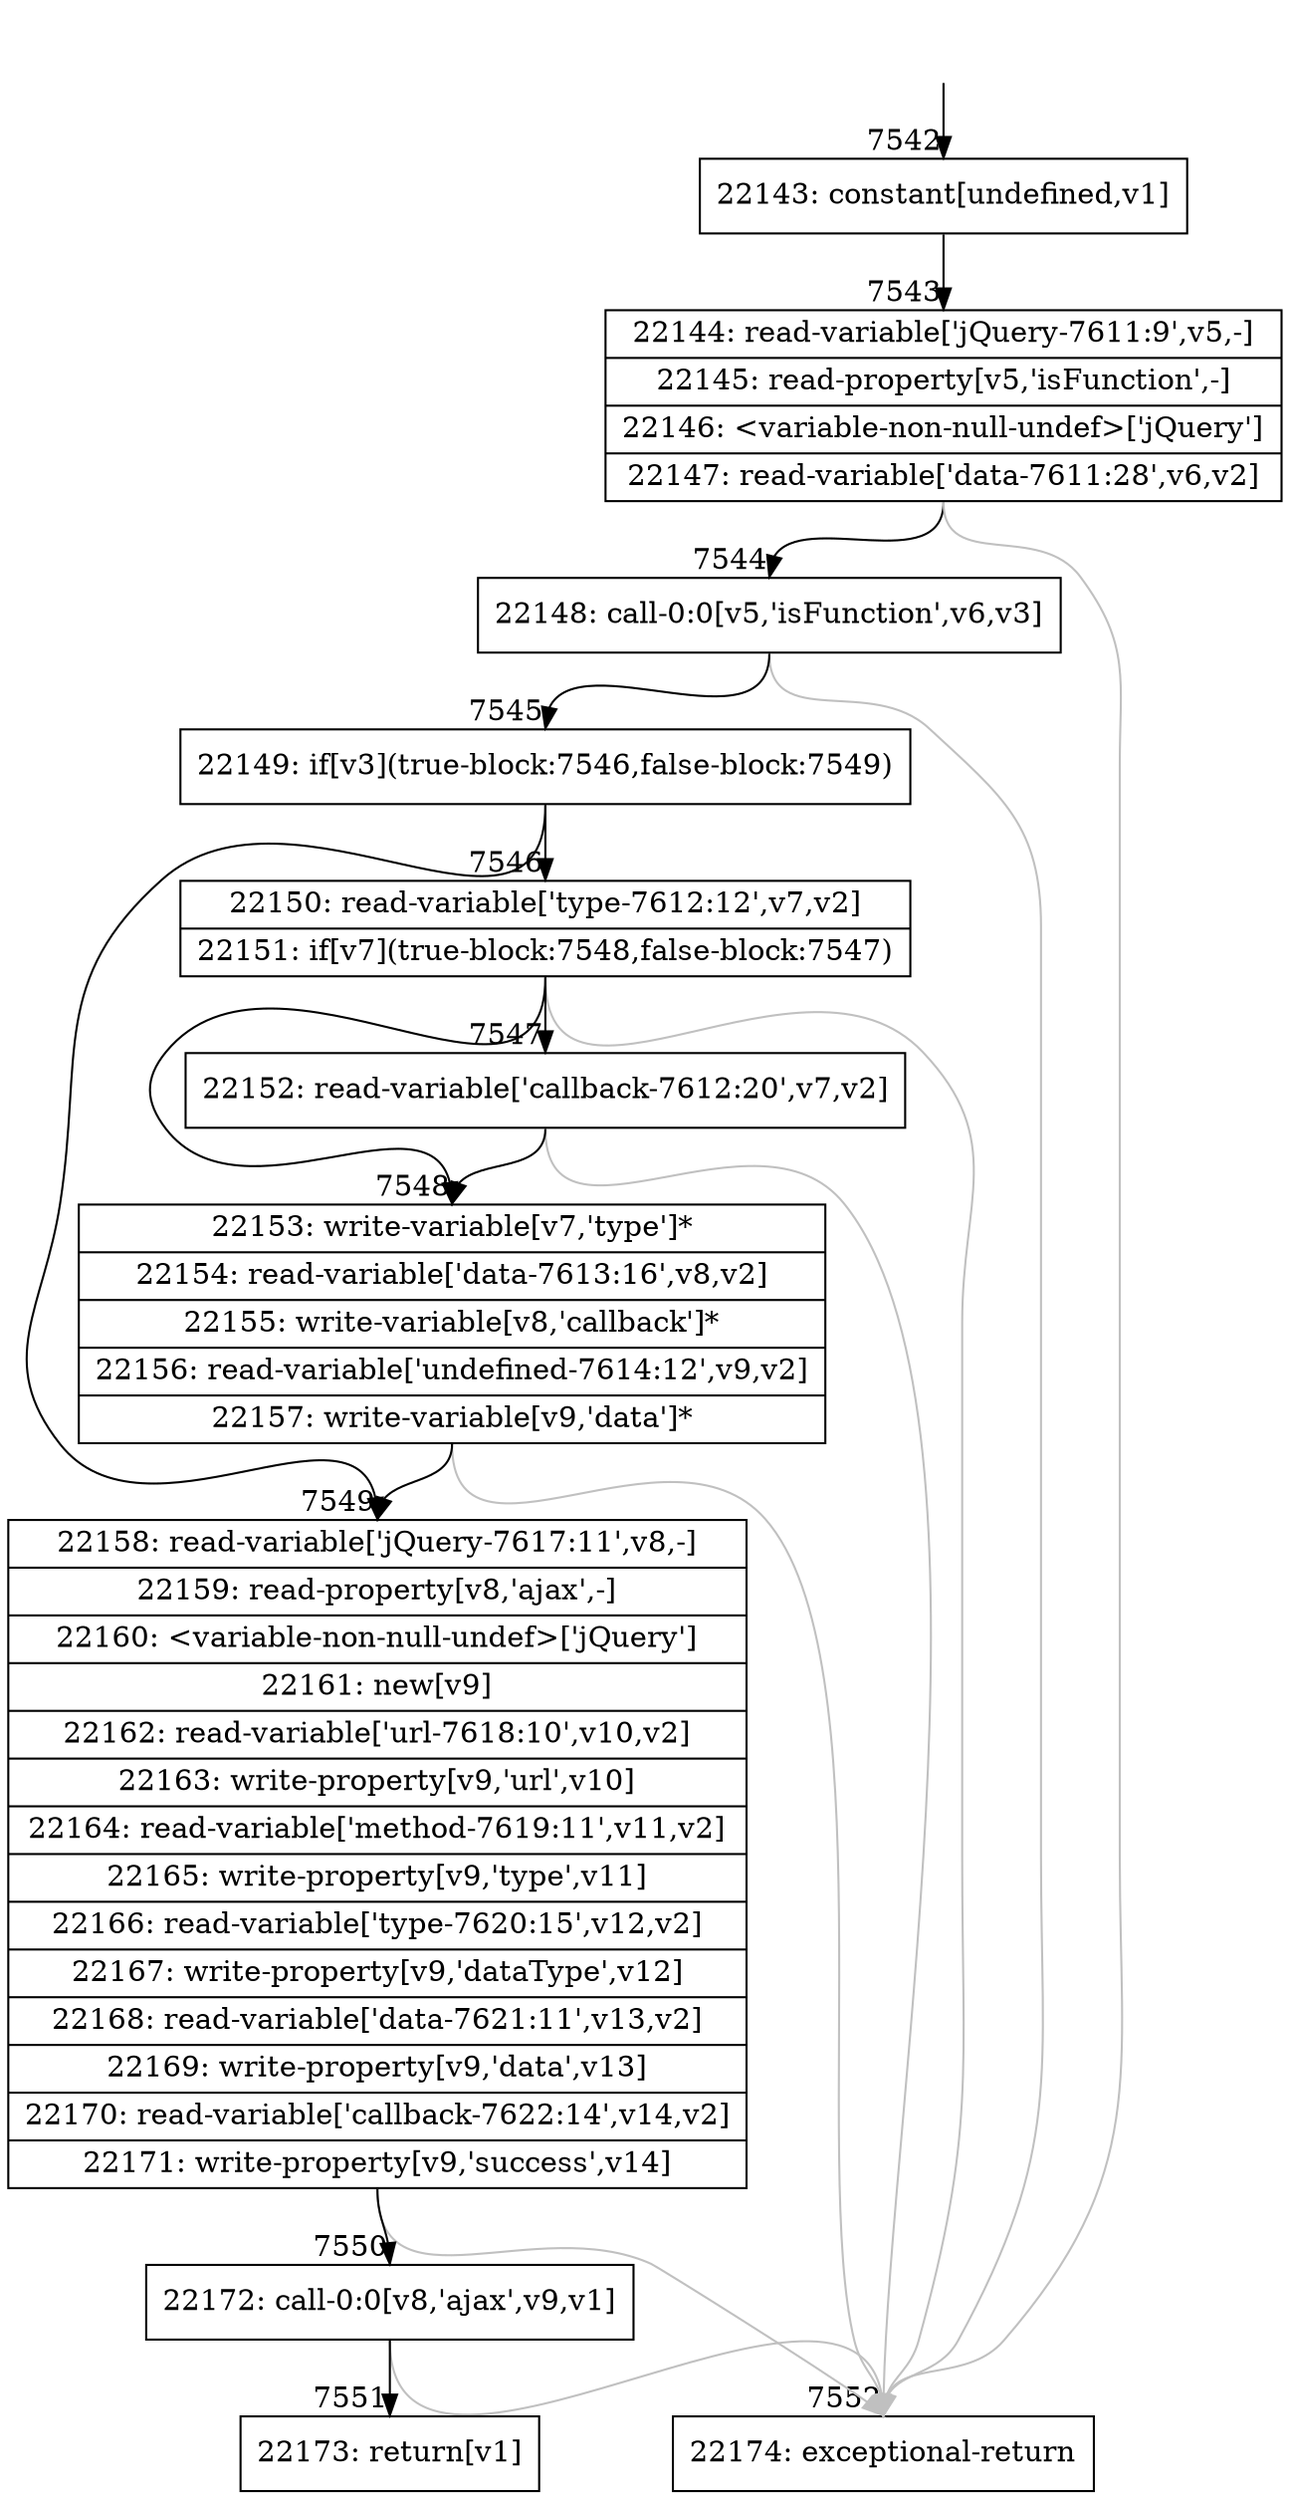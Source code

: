 digraph {
rankdir="TD"
BB_entry479[shape=none,label=""];
BB_entry479 -> BB7542 [tailport=s, headport=n, headlabel="    7542"]
BB7542 [shape=record label="{22143: constant[undefined,v1]}" ] 
BB7542 -> BB7543 [tailport=s, headport=n, headlabel="      7543"]
BB7543 [shape=record label="{22144: read-variable['jQuery-7611:9',v5,-]|22145: read-property[v5,'isFunction',-]|22146: \<variable-non-null-undef\>['jQuery']|22147: read-variable['data-7611:28',v6,v2]}" ] 
BB7543 -> BB7544 [tailport=s, headport=n, headlabel="      7544"]
BB7543 -> BB7552 [tailport=s, headport=n, color=gray, headlabel="      7552"]
BB7544 [shape=record label="{22148: call-0:0[v5,'isFunction',v6,v3]}" ] 
BB7544 -> BB7545 [tailport=s, headport=n, headlabel="      7545"]
BB7544 -> BB7552 [tailport=s, headport=n, color=gray]
BB7545 [shape=record label="{22149: if[v3](true-block:7546,false-block:7549)}" ] 
BB7545 -> BB7546 [tailport=s, headport=n, headlabel="      7546"]
BB7545 -> BB7549 [tailport=s, headport=n, headlabel="      7549"]
BB7546 [shape=record label="{22150: read-variable['type-7612:12',v7,v2]|22151: if[v7](true-block:7548,false-block:7547)}" ] 
BB7546 -> BB7548 [tailport=s, headport=n, headlabel="      7548"]
BB7546 -> BB7547 [tailport=s, headport=n, headlabel="      7547"]
BB7546 -> BB7552 [tailport=s, headport=n, color=gray]
BB7547 [shape=record label="{22152: read-variable['callback-7612:20',v7,v2]}" ] 
BB7547 -> BB7548 [tailport=s, headport=n]
BB7547 -> BB7552 [tailport=s, headport=n, color=gray]
BB7548 [shape=record label="{22153: write-variable[v7,'type']*|22154: read-variable['data-7613:16',v8,v2]|22155: write-variable[v8,'callback']*|22156: read-variable['undefined-7614:12',v9,v2]|22157: write-variable[v9,'data']*}" ] 
BB7548 -> BB7549 [tailport=s, headport=n]
BB7548 -> BB7552 [tailport=s, headport=n, color=gray]
BB7549 [shape=record label="{22158: read-variable['jQuery-7617:11',v8,-]|22159: read-property[v8,'ajax',-]|22160: \<variable-non-null-undef\>['jQuery']|22161: new[v9]|22162: read-variable['url-7618:10',v10,v2]|22163: write-property[v9,'url',v10]|22164: read-variable['method-7619:11',v11,v2]|22165: write-property[v9,'type',v11]|22166: read-variable['type-7620:15',v12,v2]|22167: write-property[v9,'dataType',v12]|22168: read-variable['data-7621:11',v13,v2]|22169: write-property[v9,'data',v13]|22170: read-variable['callback-7622:14',v14,v2]|22171: write-property[v9,'success',v14]}" ] 
BB7549 -> BB7550 [tailport=s, headport=n, headlabel="      7550"]
BB7549 -> BB7552 [tailport=s, headport=n, color=gray]
BB7550 [shape=record label="{22172: call-0:0[v8,'ajax',v9,v1]}" ] 
BB7550 -> BB7551 [tailport=s, headport=n, headlabel="      7551"]
BB7550 -> BB7552 [tailport=s, headport=n, color=gray]
BB7551 [shape=record label="{22173: return[v1]}" ] 
BB7552 [shape=record label="{22174: exceptional-return}" ] 
}
